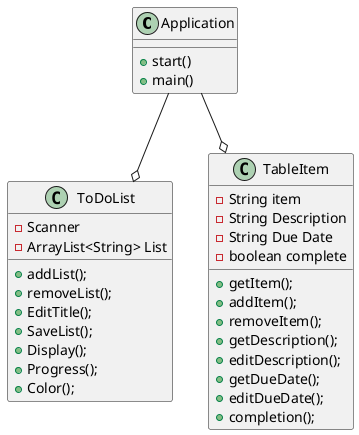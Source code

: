 @startuml
'https://plantuml.com/sequence-diagram

class Application {
    + start()
    + main()
    '\ What is necessary to run JavaFX '\

}
class ToDoList{
    - Scanner
    - ArrayList<String> List

    + addList();
    + removeList();
    + EditTitle();
    + SaveList();
    + Display();
    + Progress();
    + Color();
}

class TableItem{
    - String item
    - String Description
    - String Due Date
    - boolean complete

    + getItem();
    + addItem();
    + removeItem();
    + getDescription();
    + editDescription();
    + getDueDate();
    + editDueDate();
    + completion();

}

Application--o TableItem
Application--o ToDoList
@enduml